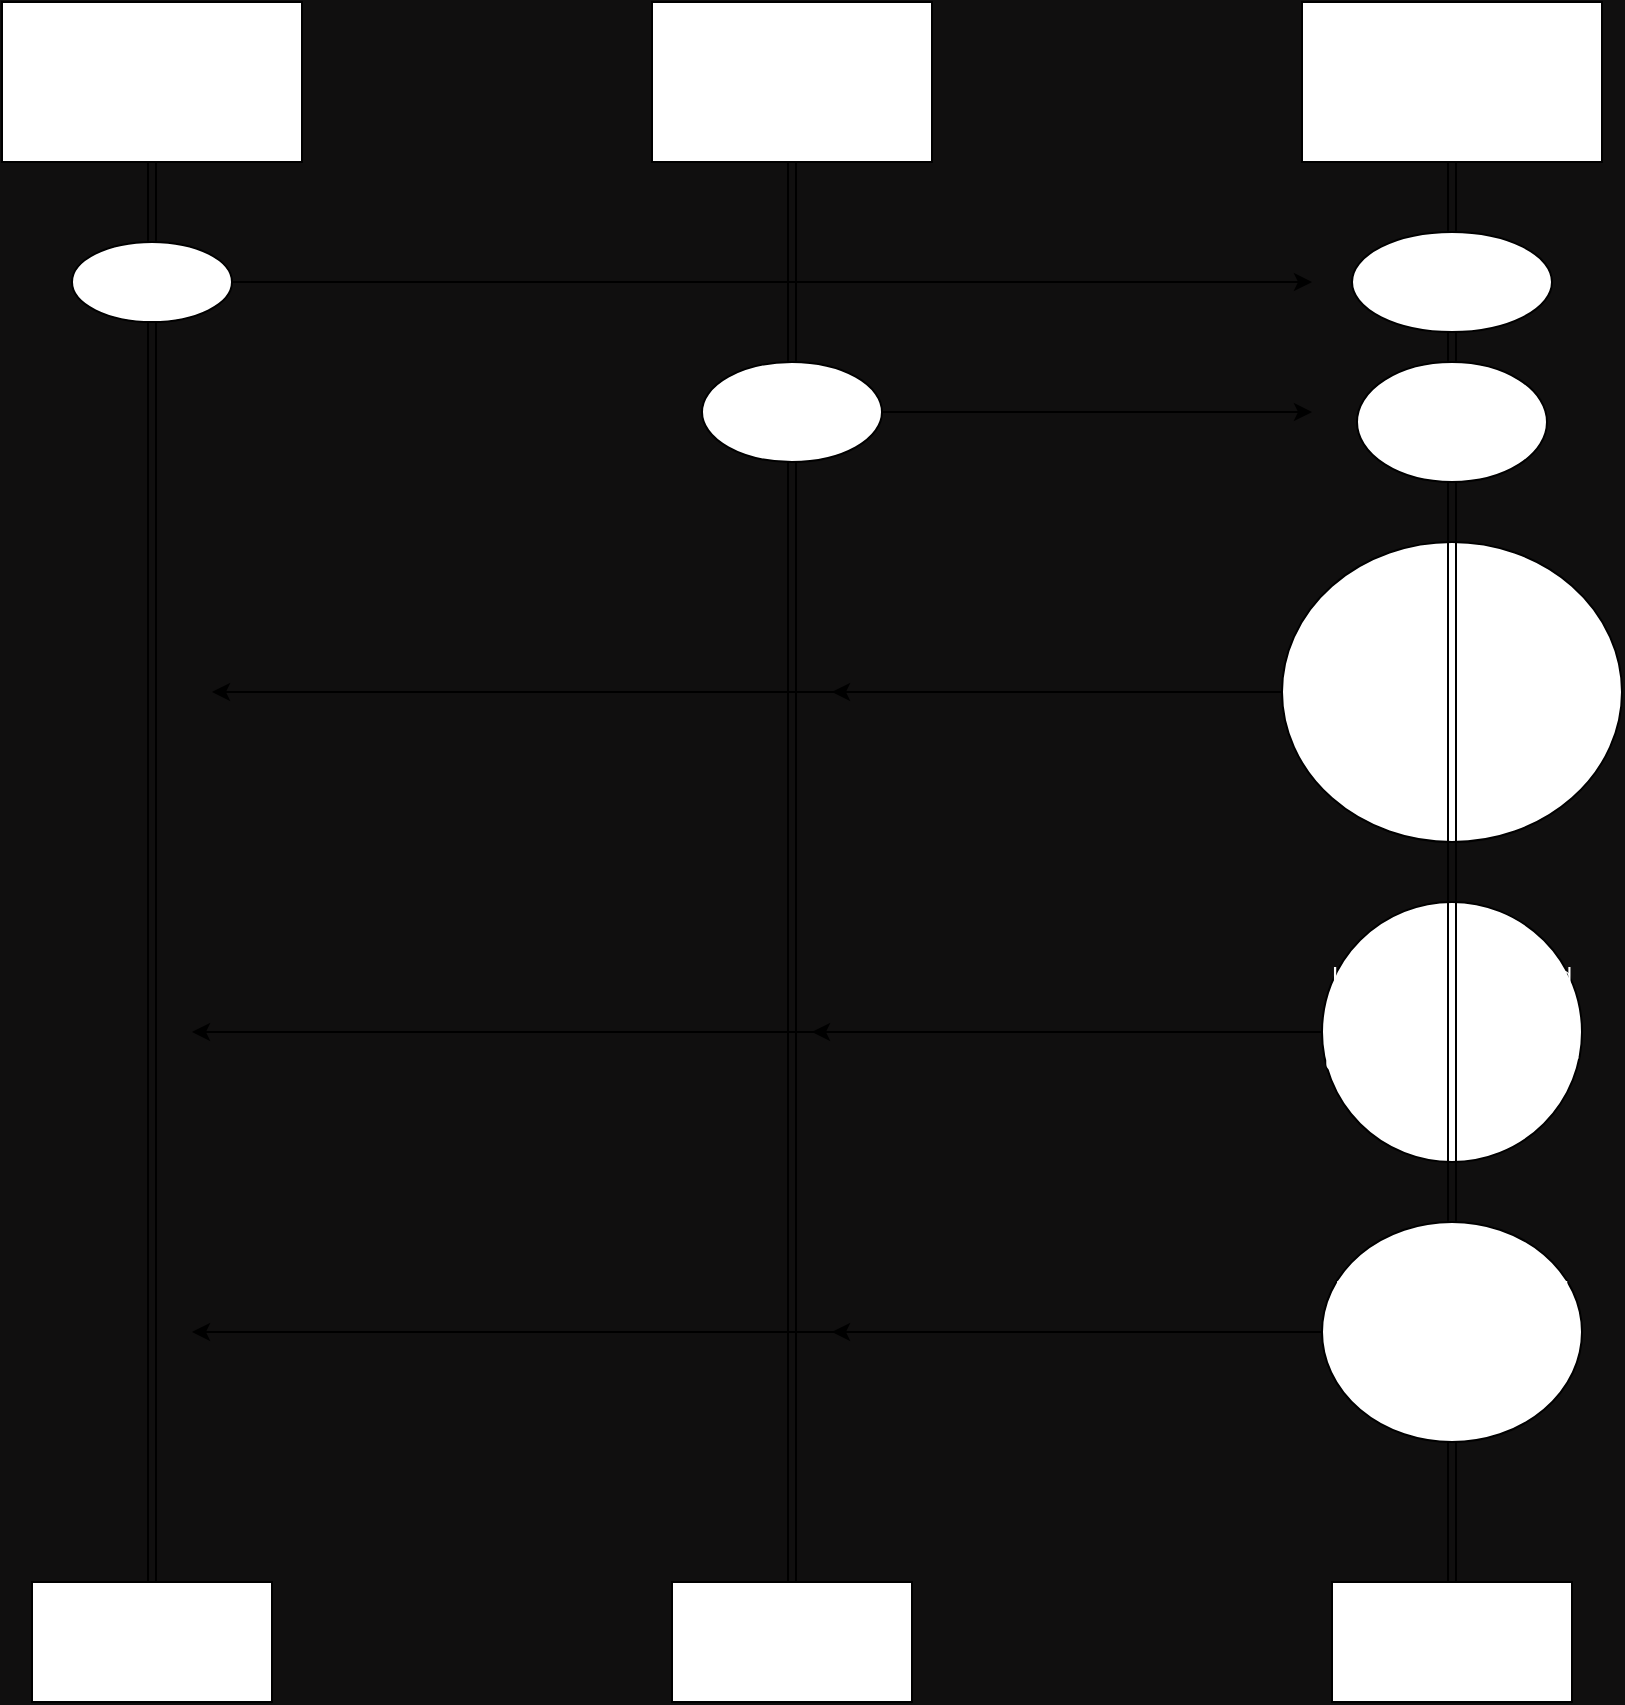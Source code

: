 <mxfile>
    <diagram id="0nGISk0pIazJpjMoUjWe" name="Page-1">
        <mxGraphModel dx="1061" dy="886" grid="1" gridSize="10" guides="1" tooltips="1" connect="1" arrows="1" fold="1" page="1" pageScale="1" pageWidth="850" pageHeight="1100" background="#100f0f" math="0" shadow="0">
            <root>
                <mxCell id="0"/>
                <mxCell id="1" parent="0"/>
                <mxCell id="7" style="edgeStyle=none;shape=link;html=1;fontColor=#FFFFFF;startArrow=none;" edge="1" parent="1" source="14" target="6">
                    <mxGeometry relative="1" as="geometry"/>
                </mxCell>
                <mxCell id="5" value="&lt;font style=&quot;font-size: 22px;&quot; color=&quot;#ffffff&quot;&gt;Data&lt;/font&gt;" style="whiteSpace=wrap;html=1;fontColor=#000000;" vertex="1" parent="1">
                    <mxGeometry x="25" y="20" width="150" height="80" as="geometry"/>
                </mxCell>
                <mxCell id="6" value="Data" style="whiteSpace=wrap;html=1;fontColor=#FFFFFF;" vertex="1" parent="1">
                    <mxGeometry x="40" y="810" width="120" height="60" as="geometry"/>
                </mxCell>
                <mxCell id="12" style="edgeStyle=none;shape=link;html=1;entryX=0.5;entryY=0;entryDx=0;entryDy=0;fontColor=#FFFFFF;startArrow=none;" edge="1" parent="1" source="19" target="9">
                    <mxGeometry relative="1" as="geometry"/>
                </mxCell>
                <mxCell id="8" value="&lt;font style=&quot;font-size: 22px;&quot;&gt;Functions&lt;/font&gt;" style="whiteSpace=wrap;html=1;fontColor=#FFFFFF;" vertex="1" parent="1">
                    <mxGeometry x="350" y="20" width="140" height="80" as="geometry"/>
                </mxCell>
                <mxCell id="9" value="Functions" style="whiteSpace=wrap;html=1;fontColor=#FFFFFF;" vertex="1" parent="1">
                    <mxGeometry x="360" y="810" width="120" height="60" as="geometry"/>
                </mxCell>
                <mxCell id="13" style="edgeStyle=none;shape=link;html=1;entryX=0.5;entryY=0;entryDx=0;entryDy=0;fontColor=#FFFFFF;startArrow=none;" edge="1" parent="1" source="32" target="11">
                    <mxGeometry relative="1" as="geometry"/>
                </mxCell>
                <mxCell id="10" value="&lt;font style=&quot;font-size: 22px;&quot;&gt;Main/Logic&lt;/font&gt;" style="whiteSpace=wrap;html=1;fontColor=#FFFFFF;" vertex="1" parent="1">
                    <mxGeometry x="675" y="20" width="150" height="80" as="geometry"/>
                </mxCell>
                <mxCell id="11" value="Main/Logic" style="whiteSpace=wrap;html=1;fontColor=#FFFFFF;" vertex="1" parent="1">
                    <mxGeometry x="690" y="810" width="120" height="60" as="geometry"/>
                </mxCell>
                <mxCell id="15" value="" style="edgeStyle=none;shape=link;html=1;fontColor=#FFFFFF;endArrow=none;" edge="1" parent="1" source="5" target="14">
                    <mxGeometry relative="1" as="geometry">
                        <mxPoint x="100" y="100" as="sourcePoint"/>
                        <mxPoint x="100" y="480" as="targetPoint"/>
                    </mxGeometry>
                </mxCell>
                <mxCell id="16" style="edgeStyle=none;html=1;fontColor=#FFFFFF;" edge="1" parent="1" source="14">
                    <mxGeometry relative="1" as="geometry">
                        <mxPoint x="680" y="160" as="targetPoint"/>
                    </mxGeometry>
                </mxCell>
                <mxCell id="14" value="Export Arrays" style="ellipse;whiteSpace=wrap;html=1;fontColor=#FFFFFF;" vertex="1" parent="1">
                    <mxGeometry x="60" y="140" width="80" height="40" as="geometry"/>
                </mxCell>
                <mxCell id="18" value="" style="edgeStyle=none;shape=link;html=1;entryX=0.5;entryY=0;entryDx=0;entryDy=0;fontColor=#FFFFFF;endArrow=none;" edge="1" parent="1" source="10" target="17">
                    <mxGeometry relative="1" as="geometry">
                        <mxPoint x="750" y="100" as="sourcePoint"/>
                        <mxPoint x="750" y="480" as="targetPoint"/>
                    </mxGeometry>
                </mxCell>
                <mxCell id="17" value="Import Arrays" style="ellipse;whiteSpace=wrap;html=1;fontColor=#FFFFFF;" vertex="1" parent="1">
                    <mxGeometry x="700" y="135" width="100" height="50" as="geometry"/>
                </mxCell>
                <mxCell id="20" value="" style="edgeStyle=none;shape=link;html=1;entryX=0.5;entryY=0;entryDx=0;entryDy=0;fontColor=#FFFFFF;endArrow=none;" edge="1" parent="1" source="8" target="19">
                    <mxGeometry relative="1" as="geometry">
                        <mxPoint x="420" y="100" as="sourcePoint"/>
                        <mxPoint x="420" y="480" as="targetPoint"/>
                    </mxGeometry>
                </mxCell>
                <mxCell id="21" style="edgeStyle=none;html=1;fontSize=22;fontColor=#FFFFFF;" edge="1" parent="1" source="19">
                    <mxGeometry relative="1" as="geometry">
                        <mxPoint x="680" y="225" as="targetPoint"/>
                    </mxGeometry>
                </mxCell>
                <mxCell id="19" value="Export Functions" style="ellipse;whiteSpace=wrap;html=1;fontColor=#FFFFFF;" vertex="1" parent="1">
                    <mxGeometry x="375" y="200" width="90" height="50" as="geometry"/>
                </mxCell>
                <mxCell id="24" value="" style="edgeStyle=none;shape=link;html=1;entryX=0.5;entryY=0;entryDx=0;entryDy=0;fontColor=#FFFFFF;startArrow=none;endArrow=none;" edge="1" parent="1" source="17" target="23">
                    <mxGeometry relative="1" as="geometry">
                        <mxPoint x="750" y="185" as="sourcePoint"/>
                        <mxPoint x="750" y="810" as="targetPoint"/>
                    </mxGeometry>
                </mxCell>
                <mxCell id="23" value="&lt;font style=&quot;font-size: 12px;&quot;&gt;Import Functions&lt;/font&gt;" style="ellipse;whiteSpace=wrap;html=1;fontSize=22;fontColor=#FFFFFF;" vertex="1" parent="1">
                    <mxGeometry x="702.5" y="200" width="95" height="60" as="geometry"/>
                </mxCell>
                <mxCell id="27" style="edgeStyle=none;html=1;fontSize=12;fontColor=#FFFFFF;" edge="1" parent="1" source="25">
                    <mxGeometry relative="1" as="geometry">
                        <mxPoint x="440" y="365" as="targetPoint"/>
                    </mxGeometry>
                </mxCell>
                <mxCell id="28" style="edgeStyle=none;html=1;fontSize=12;fontColor=#FFFFFF;" edge="1" parent="1" source="25">
                    <mxGeometry relative="1" as="geometry">
                        <mxPoint x="130" y="365" as="targetPoint"/>
                    </mxGeometry>
                </mxCell>
                <mxCell id="25" value="Loop through Trail &amp;amp; River Data to find total length, longest, &amp;amp; shortest trails and rivers" style="ellipse;whiteSpace=wrap;html=1;fontSize=12;fontColor=#FFFFFF;" vertex="1" parent="1">
                    <mxGeometry x="665" y="290" width="170" height="150" as="geometry"/>
                </mxCell>
                <mxCell id="30" style="edgeStyle=none;html=1;fontSize=12;fontColor=#FFFFFF;" edge="1" parent="1" source="29">
                    <mxGeometry relative="1" as="geometry">
                        <mxPoint x="430" y="535" as="targetPoint"/>
                    </mxGeometry>
                </mxCell>
                <mxCell id="31" style="edgeStyle=none;html=1;fontSize=12;fontColor=#FFFFFF;" edge="1" parent="1" source="29">
                    <mxGeometry relative="1" as="geometry">
                        <mxPoint x="120" y="535" as="targetPoint"/>
                    </mxGeometry>
                </mxCell>
                <mxCell id="29" value="Loop through Trail and River Data to find most expensive and least expensive trail and river tours" style="ellipse;whiteSpace=wrap;html=1;fontSize=12;fontColor=#FFFFFF;" vertex="1" parent="1">
                    <mxGeometry x="685" y="470" width="130" height="130" as="geometry"/>
                </mxCell>
                <mxCell id="33" value="" style="edgeStyle=none;shape=link;html=1;entryX=0.5;entryY=0;entryDx=0;entryDy=0;fontColor=#FFFFFF;startArrow=none;endArrow=none;" edge="1" parent="1" source="23" target="32">
                    <mxGeometry relative="1" as="geometry">
                        <mxPoint x="750" y="260" as="sourcePoint"/>
                        <mxPoint x="750" y="810" as="targetPoint"/>
                    </mxGeometry>
                </mxCell>
                <mxCell id="34" style="edgeStyle=none;html=1;fontSize=12;fontColor=#FFFFFF;" edge="1" parent="1" source="32">
                    <mxGeometry relative="1" as="geometry">
                        <mxPoint x="440" y="685" as="targetPoint"/>
                    </mxGeometry>
                </mxCell>
                <mxCell id="35" style="edgeStyle=none;html=1;fontSize=12;fontColor=#FFFFFF;" edge="1" parent="1" source="32">
                    <mxGeometry relative="1" as="geometry">
                        <mxPoint x="120" y="685" as="targetPoint"/>
                    </mxGeometry>
                </mxCell>
                <mxCell id="32" value="Loop through trail and River Data to log trail and river details using string interpolation" style="ellipse;whiteSpace=wrap;html=1;fontSize=12;fontColor=#FFFFFF;" vertex="1" parent="1">
                    <mxGeometry x="685" y="630" width="130" height="110" as="geometry"/>
                </mxCell>
            </root>
        </mxGraphModel>
    </diagram>
</mxfile>